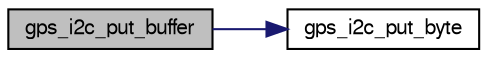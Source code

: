 digraph "gps_i2c_put_buffer"
{
  edge [fontname="FreeSans",fontsize="10",labelfontname="FreeSans",labelfontsize="10"];
  node [fontname="FreeSans",fontsize="10",shape=record];
  rankdir="LR";
  Node1 [label="gps_i2c_put_buffer",height=0.2,width=0.4,color="black", fillcolor="grey75", style="filled", fontcolor="black"];
  Node1 -> Node2 [color="midnightblue",fontsize="10",style="solid",fontname="FreeSans"];
  Node2 [label="gps_i2c_put_byte",height=0.2,width=0.4,color="black", fillcolor="white", style="filled",URL="$gps__ubx__i2c_8c.html#aee916f88f710ec46463e53d9350df177",tooltip="Put byte into transmit buffer. "];
}
